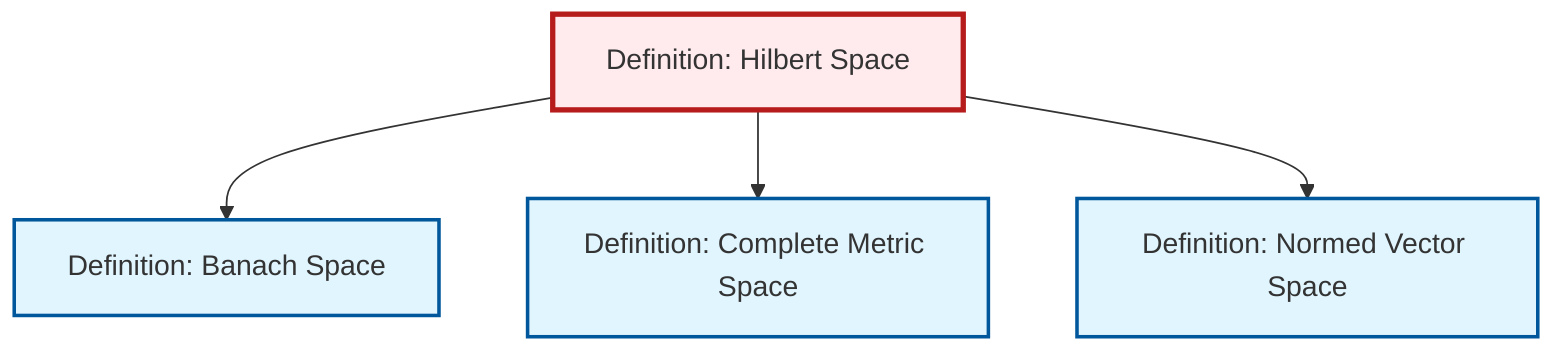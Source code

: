 graph TD
    classDef definition fill:#e1f5fe,stroke:#01579b,stroke-width:2px
    classDef theorem fill:#f3e5f5,stroke:#4a148c,stroke-width:2px
    classDef axiom fill:#fff3e0,stroke:#e65100,stroke-width:2px
    classDef example fill:#e8f5e9,stroke:#1b5e20,stroke-width:2px
    classDef current fill:#ffebee,stroke:#b71c1c,stroke-width:3px
    def-banach-space["Definition: Banach Space"]:::definition
    def-hilbert-space["Definition: Hilbert Space"]:::definition
    def-normed-vector-space["Definition: Normed Vector Space"]:::definition
    def-complete-metric-space["Definition: Complete Metric Space"]:::definition
    def-hilbert-space --> def-banach-space
    def-hilbert-space --> def-complete-metric-space
    def-hilbert-space --> def-normed-vector-space
    class def-hilbert-space current